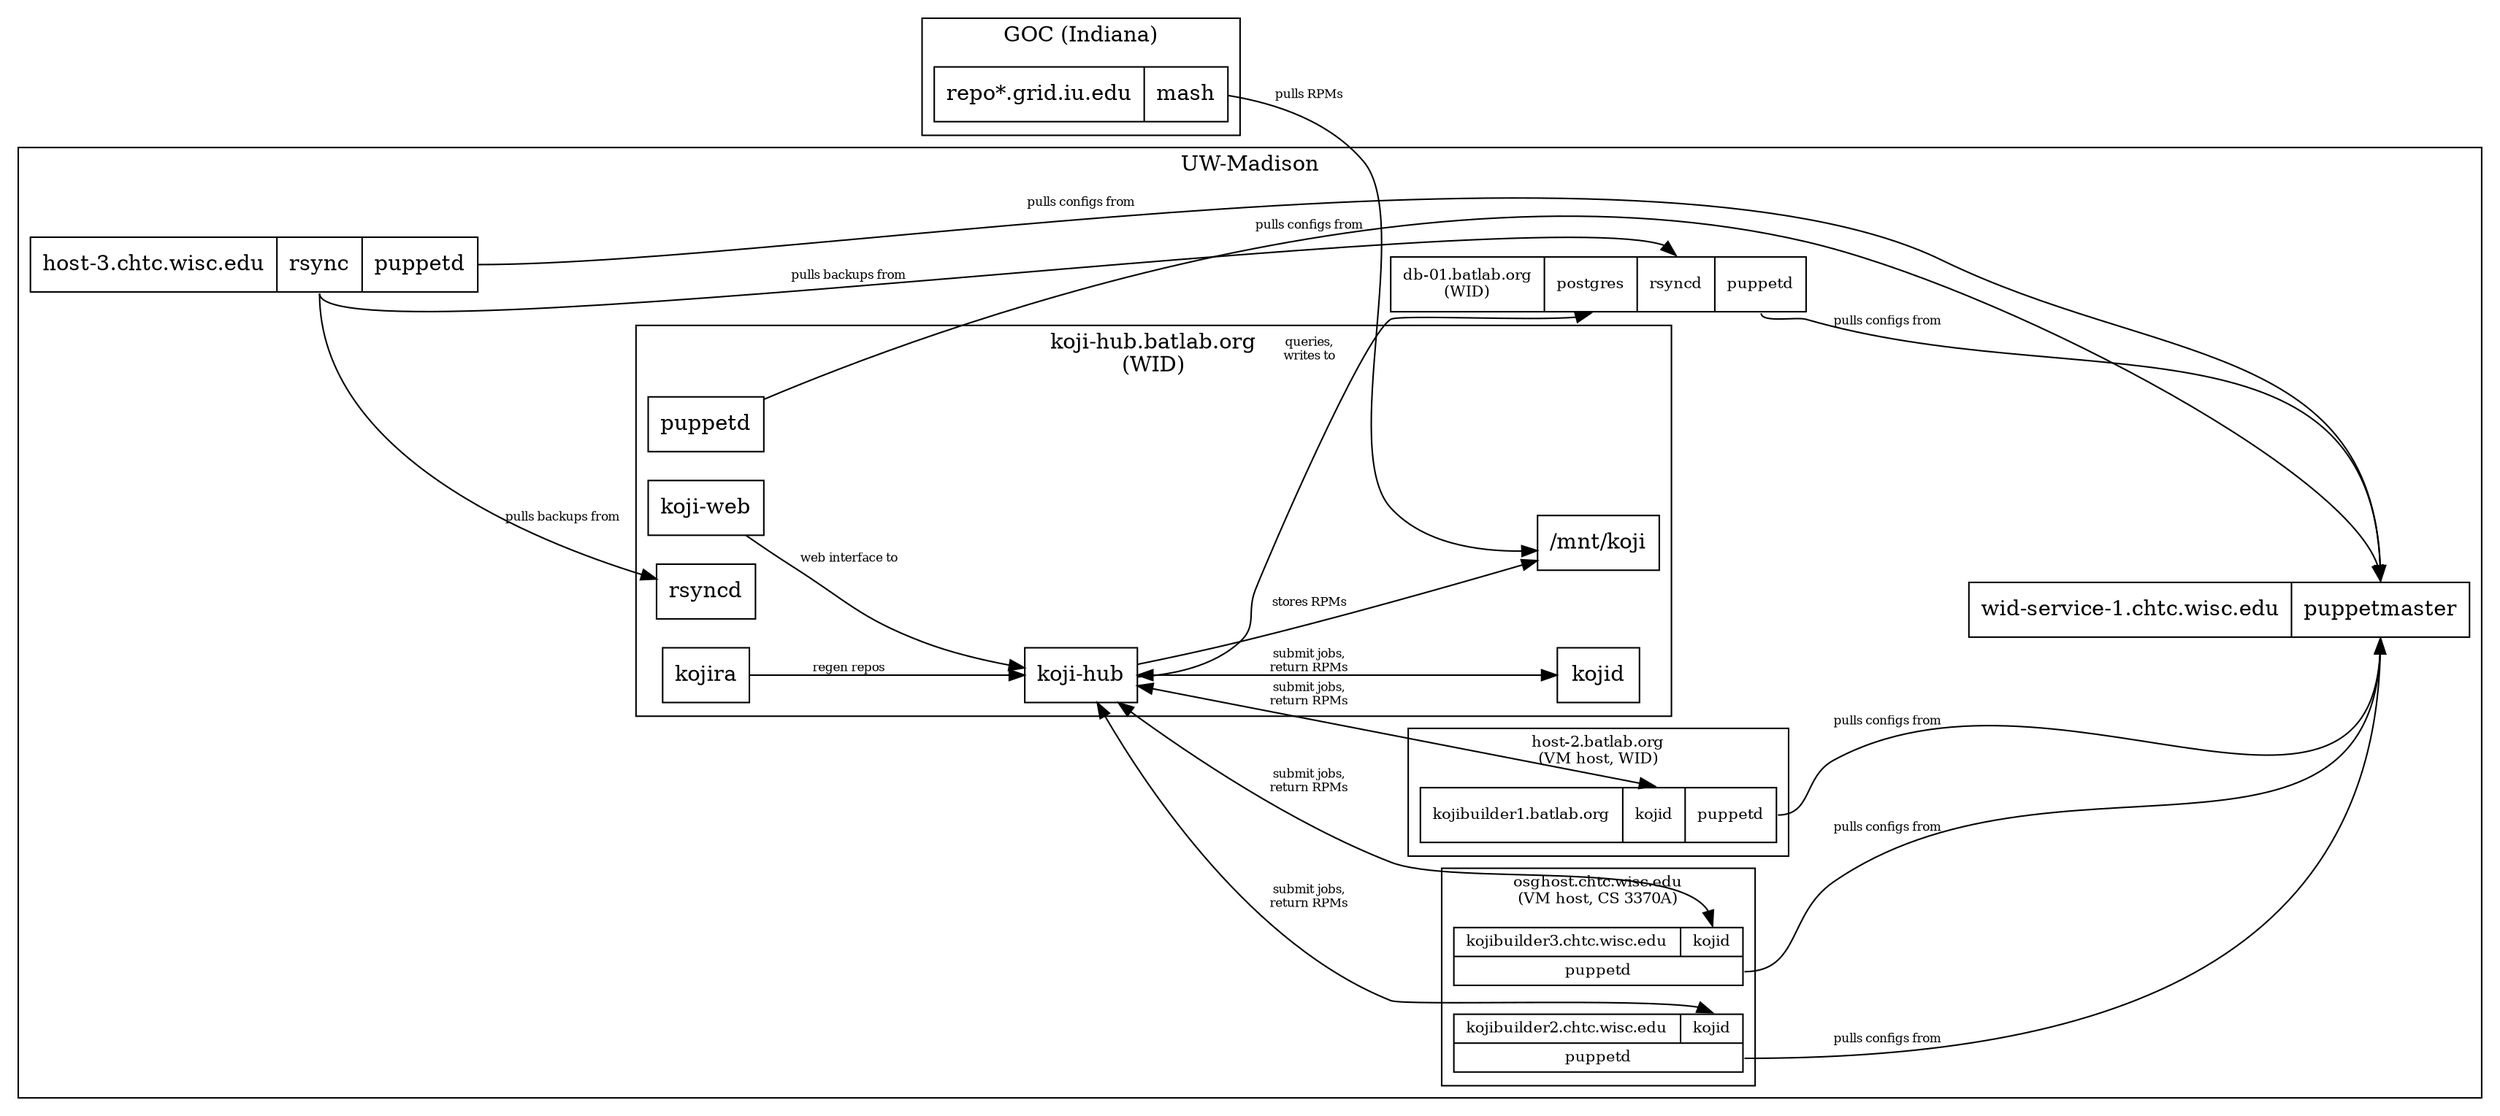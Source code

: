 digraph KojiInfOverview {
    rankdir=LR;
    subgraph cluster2 {
        label="GOC (Indiana)";
        node [shape=record];
        repo [label="{ <n> repo*.grid.iu.edu | <s> mash }"];
    }
    subgraph cluster3 {
        rank=same;
        label="UW-Madison";
        node [shape=record];
        edge [fontsize=8];
        subgraph cluster00 {
            label="koji-hub.batlab.org\n(WID)";
            kojihub [label="koji-hub"];
            kojiweb [label="koji-web"];
            kojid [label="kojid"];
            kojira
            rsyncd
            puppetd
            mntkoji [label="/mnt/koji"];
        }
        subgraph cluster01 {
            fontsize=10;
            label="host-2.batlab.org\n(VM host, WID)"
            node [fontsize=10];
            kojibuilder1 [label="{<n>kojibuilder1.batlab.org|<kojid>kojid|<puppetd>puppetd}"];
        }
        db01 [fontsize=10,label="{<n>db-01.batlab.org\n(WID)|<postgres>postgres|<rsyncd>rsyncd|<puppetd>puppetd}"];
        subgraph cluster10 {
            node [shape=record,fontsize=10];
            fontsize=10;
            label="osghost.chtc.wisc.edu\n(VM host, CS 3370A)"
            kojibuilder2 [label="{<n>kojibuilder2.chtc.wisc.edu|<kojid>kojid}|<puppetd>puppetd}"];
            kojibuilder3 [label="{<n>kojibuilder3.chtc.wisc.edu|<kojid>kojid}|<puppetd>puppetd}"];
        }
        host3 [label="{<n>host-3.chtc.wisc.edu|<rsync>rsync|<puppetd>puppetd}"];
        widservice1 [label="{<n>wid-service-1.chtc.wisc.edu|<puppetmaster>puppetmaster}"]

        kojihub -> db01:postgres [label="queries,\nwrites to"];
        kojihub -> mntkoji [label="stores RPMs"];
        kojiweb -> kojihub [label="web interface to"];
        kojira -> kojihub [label="regen repos",fontsize=8];
    }

    subgraph kojids {
        edge [label="submit jobs,\nreturn RPMs",fontsize=8,dir=both];
        kojihub -> kojid
        kojihub -> kojibuilder1:kojid
        kojihub -> kojibuilder2:kojid
        kojihub -> kojibuilder3:kojid
    }
    subgraph rsyncs {
        edge [label="pulls backups from",fontsize=8];
        host3:rsync -> rsyncd
        host3:rsync -> db01:rsyncd
    }
    subgraph puppets {
        edge [label="pulls configs from",fontsize=8];
        puppetd -> widservice1:puppetmaster
        host3:puppetd -> widservice1:puppetmaster
        db01:puppetd -> widservice1:puppetmaster
        kojibuilder1:puppetd -> widservice1:puppetmaster
        kojibuilder2:puppetd -> widservice1:puppetmaster
        kojibuilder3:puppetd -> widservice1:puppetmaster
    }
    repo -> mntkoji [label="pulls RPMs",fontsize=8];
}

